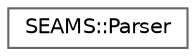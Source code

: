 digraph "Graphical Class Hierarchy"
{
 // LATEX_PDF_SIZE
  bgcolor="transparent";
  edge [fontname=Helvetica,fontsize=10,labelfontname=Helvetica,labelfontsize=10];
  node [fontname=Helvetica,fontsize=10,shape=box,height=0.2,width=0.4];
  rankdir="LR";
  Node0 [id="Node000000",label="SEAMS::Parser",height=0.2,width=0.4,color="grey40", fillcolor="white", style="filled",URL="$classSEAMS_1_1Parser.html",tooltip="A Bison parser."];
}
